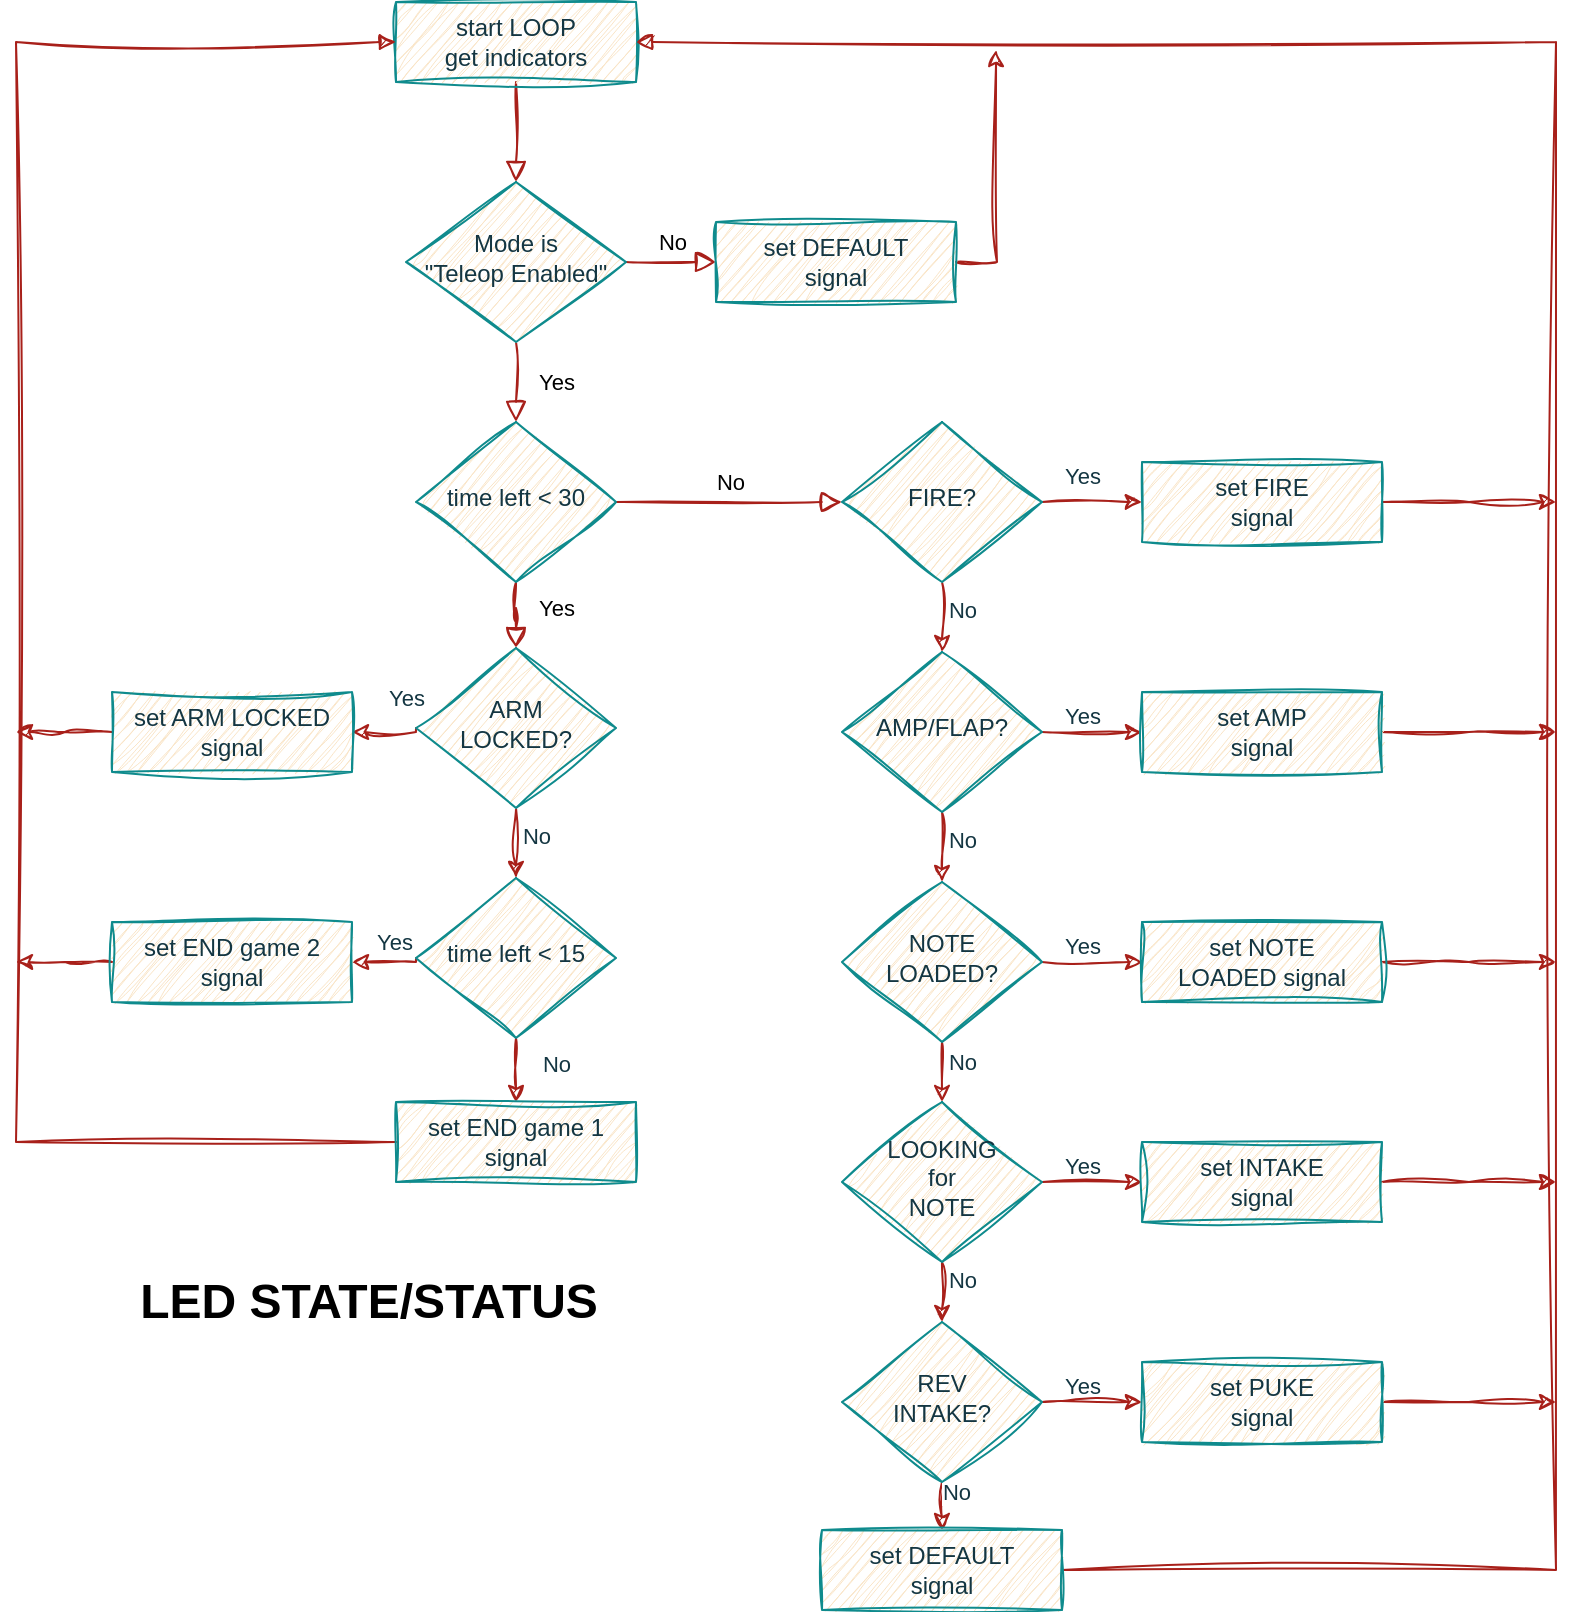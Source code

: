 <mxfile version="23.1.5" type="device">
  <diagram id="C5RBs43oDa-KdzZeNtuy" name="Page-1">
    <mxGraphModel dx="1434" dy="836" grid="1" gridSize="10" guides="1" tooltips="1" connect="1" arrows="1" fold="1" page="1" pageScale="1" pageWidth="1100" pageHeight="850" math="0" shadow="0">
      <root>
        <mxCell id="WIyWlLk6GJQsqaUBKTNV-0" />
        <mxCell id="WIyWlLk6GJQsqaUBKTNV-1" parent="WIyWlLk6GJQsqaUBKTNV-0" />
        <mxCell id="WIyWlLk6GJQsqaUBKTNV-2" value="" style="rounded=0;html=1;jettySize=auto;orthogonalLoop=1;fontSize=11;endArrow=block;endFill=0;endSize=8;strokeWidth=1;shadow=0;labelBackgroundColor=none;edgeStyle=orthogonalEdgeStyle;strokeColor=#A8201A;fontColor=default;sketch=1;curveFitting=1;jiggle=2;" parent="WIyWlLk6GJQsqaUBKTNV-1" source="WIyWlLk6GJQsqaUBKTNV-3" target="WIyWlLk6GJQsqaUBKTNV-6" edge="1">
          <mxGeometry relative="1" as="geometry" />
        </mxCell>
        <mxCell id="WIyWlLk6GJQsqaUBKTNV-3" value="start LOOP&lt;br&gt;get indicators" style="rounded=0;whiteSpace=wrap;html=1;fontSize=12;glass=0;strokeWidth=1;shadow=0;labelBackgroundColor=none;fillColor=#FAE5C7;strokeColor=#0F8B8D;fontColor=#143642;sketch=1;curveFitting=1;jiggle=2;" parent="WIyWlLk6GJQsqaUBKTNV-1" vertex="1">
          <mxGeometry x="240" y="16" width="120" height="40" as="geometry" />
        </mxCell>
        <mxCell id="WIyWlLk6GJQsqaUBKTNV-4" value="Yes" style="rounded=0;html=1;jettySize=auto;orthogonalLoop=1;fontSize=11;endArrow=block;endFill=0;endSize=8;strokeWidth=1;shadow=0;labelBackgroundColor=none;edgeStyle=orthogonalEdgeStyle;strokeColor=#A8201A;fontColor=default;sketch=1;curveFitting=1;jiggle=2;" parent="WIyWlLk6GJQsqaUBKTNV-1" source="WIyWlLk6GJQsqaUBKTNV-6" target="WIyWlLk6GJQsqaUBKTNV-10" edge="1">
          <mxGeometry y="20" relative="1" as="geometry">
            <mxPoint as="offset" />
          </mxGeometry>
        </mxCell>
        <mxCell id="WIyWlLk6GJQsqaUBKTNV-5" value="No" style="edgeStyle=orthogonalEdgeStyle;rounded=0;html=1;jettySize=auto;orthogonalLoop=1;fontSize=11;endArrow=block;endFill=0;endSize=8;strokeWidth=1;shadow=0;labelBackgroundColor=none;strokeColor=#A8201A;fontColor=default;sketch=1;curveFitting=1;jiggle=2;" parent="WIyWlLk6GJQsqaUBKTNV-1" source="WIyWlLk6GJQsqaUBKTNV-6" target="WIyWlLk6GJQsqaUBKTNV-7" edge="1">
          <mxGeometry y="10" relative="1" as="geometry">
            <mxPoint as="offset" />
          </mxGeometry>
        </mxCell>
        <mxCell id="WIyWlLk6GJQsqaUBKTNV-6" value="Mode is&lt;br&gt;&quot;Teleop Enabled&quot;" style="rhombus;whiteSpace=wrap;html=1;shadow=0;fontFamily=Helvetica;fontSize=12;align=center;strokeWidth=1;spacing=6;spacingTop=-4;labelBackgroundColor=none;fillColor=#FAE5C7;strokeColor=#0F8B8D;fontColor=#143642;rounded=0;sketch=1;curveFitting=1;jiggle=2;" parent="WIyWlLk6GJQsqaUBKTNV-1" vertex="1">
          <mxGeometry x="245" y="106" width="110" height="80" as="geometry" />
        </mxCell>
        <mxCell id="9Z8pY0WLHdRSvMHE5rZ--58" style="edgeStyle=orthogonalEdgeStyle;hachureGap=4;orthogonalLoop=1;jettySize=auto;html=1;exitX=1;exitY=0.5;exitDx=0;exitDy=0;strokeColor=#A8201A;fontColor=#143642;fillColor=#FAE5C7;sketch=1;curveFitting=1;jiggle=2;rounded=0;" edge="1" parent="WIyWlLk6GJQsqaUBKTNV-1" source="WIyWlLk6GJQsqaUBKTNV-7">
          <mxGeometry relative="1" as="geometry">
            <mxPoint x="540" y="40" as="targetPoint" />
          </mxGeometry>
        </mxCell>
        <mxCell id="WIyWlLk6GJQsqaUBKTNV-7" value="set DEFAULT&lt;br style=&quot;border-color: var(--border-color);&quot;&gt;signal" style="rounded=0;whiteSpace=wrap;html=1;fontSize=12;glass=0;strokeWidth=1;shadow=0;labelBackgroundColor=none;fillColor=#FAE5C7;strokeColor=#0F8B8D;fontColor=#143642;sketch=1;curveFitting=1;jiggle=2;" parent="WIyWlLk6GJQsqaUBKTNV-1" vertex="1">
          <mxGeometry x="400" y="126" width="120" height="40" as="geometry" />
        </mxCell>
        <mxCell id="WIyWlLk6GJQsqaUBKTNV-8" value="Yes" style="rounded=0;html=1;jettySize=auto;orthogonalLoop=1;fontSize=11;endArrow=block;endFill=0;endSize=8;strokeWidth=1;shadow=0;labelBackgroundColor=none;edgeStyle=orthogonalEdgeStyle;entryX=0.5;entryY=0;entryDx=0;entryDy=0;strokeColor=#A8201A;fontColor=default;sketch=1;curveFitting=1;jiggle=2;" parent="WIyWlLk6GJQsqaUBKTNV-1" source="WIyWlLk6GJQsqaUBKTNV-10" target="9Z8pY0WLHdRSvMHE5rZ--0" edge="1">
          <mxGeometry x="0.149" y="20" relative="1" as="geometry">
            <mxPoint as="offset" />
            <mxPoint x="300" y="366" as="targetPoint" />
          </mxGeometry>
        </mxCell>
        <mxCell id="WIyWlLk6GJQsqaUBKTNV-9" value="No" style="edgeStyle=orthogonalEdgeStyle;rounded=0;html=1;jettySize=auto;orthogonalLoop=1;fontSize=11;endArrow=block;endFill=0;endSize=8;strokeWidth=1;shadow=0;labelBackgroundColor=none;strokeColor=#A8201A;fontColor=default;entryX=0;entryY=0.5;entryDx=0;entryDy=0;sketch=1;curveFitting=1;jiggle=2;" parent="WIyWlLk6GJQsqaUBKTNV-1" source="WIyWlLk6GJQsqaUBKTNV-10" target="9Z8pY0WLHdRSvMHE5rZ--17" edge="1">
          <mxGeometry y="10" relative="1" as="geometry">
            <mxPoint as="offset" />
            <mxPoint x="400" y="266" as="targetPoint" />
          </mxGeometry>
        </mxCell>
        <mxCell id="WIyWlLk6GJQsqaUBKTNV-10" value="time left &amp;lt; 30" style="rhombus;whiteSpace=wrap;html=1;shadow=0;fontFamily=Helvetica;fontSize=12;align=center;strokeWidth=1;spacing=6;spacingTop=-4;labelBackgroundColor=none;fillColor=#FAE5C7;strokeColor=#0F8B8D;fontColor=#143642;rounded=0;sketch=1;curveFitting=1;jiggle=2;" parent="WIyWlLk6GJQsqaUBKTNV-1" vertex="1">
          <mxGeometry x="250" y="226" width="100" height="80" as="geometry" />
        </mxCell>
        <mxCell id="9Z8pY0WLHdRSvMHE5rZ--2" style="edgeStyle=orthogonalEdgeStyle;rounded=0;orthogonalLoop=1;jettySize=auto;html=1;exitX=0.5;exitY=1;exitDx=0;exitDy=0;entryX=0.5;entryY=0;entryDx=0;entryDy=0;labelBackgroundColor=none;strokeColor=#A8201A;fontColor=default;sketch=1;curveFitting=1;jiggle=2;" edge="1" parent="WIyWlLk6GJQsqaUBKTNV-1" source="9Z8pY0WLHdRSvMHE5rZ--0" target="9Z8pY0WLHdRSvMHE5rZ--1">
          <mxGeometry relative="1" as="geometry" />
        </mxCell>
        <mxCell id="9Z8pY0WLHdRSvMHE5rZ--3" value="No" style="edgeLabel;html=1;align=center;verticalAlign=middle;resizable=0;points=[];labelBackgroundColor=none;fontColor=#143642;rounded=0;sketch=1;curveFitting=1;jiggle=2;" vertex="1" connectable="0" parent="9Z8pY0WLHdRSvMHE5rZ--2">
          <mxGeometry x="-0.2" y="2" relative="1" as="geometry">
            <mxPoint x="8" as="offset" />
          </mxGeometry>
        </mxCell>
        <mxCell id="9Z8pY0WLHdRSvMHE5rZ--5" style="edgeStyle=orthogonalEdgeStyle;rounded=0;orthogonalLoop=1;jettySize=auto;html=1;exitX=0;exitY=0.5;exitDx=0;exitDy=0;entryX=1;entryY=0.5;entryDx=0;entryDy=0;labelBackgroundColor=none;strokeColor=#A8201A;fontColor=default;sketch=1;curveFitting=1;jiggle=2;" edge="1" parent="WIyWlLk6GJQsqaUBKTNV-1" source="9Z8pY0WLHdRSvMHE5rZ--0" target="9Z8pY0WLHdRSvMHE5rZ--4">
          <mxGeometry relative="1" as="geometry">
            <Array as="points">
              <mxPoint x="250" y="381" />
            </Array>
          </mxGeometry>
        </mxCell>
        <mxCell id="9Z8pY0WLHdRSvMHE5rZ--6" value="Yes" style="edgeLabel;html=1;align=center;verticalAlign=middle;resizable=0;points=[];labelBackgroundColor=none;fontColor=#143642;rounded=0;sketch=1;curveFitting=1;jiggle=2;" vertex="1" connectable="0" parent="9Z8pY0WLHdRSvMHE5rZ--5">
          <mxGeometry x="-0.36" y="-2" relative="1" as="geometry">
            <mxPoint x="4" y="-15" as="offset" />
          </mxGeometry>
        </mxCell>
        <mxCell id="9Z8pY0WLHdRSvMHE5rZ--0" value="ARM&lt;br&gt;LOCKED?" style="rhombus;whiteSpace=wrap;html=1;shadow=0;fontFamily=Helvetica;fontSize=12;align=center;strokeWidth=1;spacing=6;spacingTop=-4;labelBackgroundColor=none;fillColor=#FAE5C7;strokeColor=#0F8B8D;fontColor=#143642;rounded=0;sketch=1;curveFitting=1;jiggle=2;" vertex="1" parent="WIyWlLk6GJQsqaUBKTNV-1">
          <mxGeometry x="250" y="339" width="100" height="80" as="geometry" />
        </mxCell>
        <mxCell id="9Z8pY0WLHdRSvMHE5rZ--8" style="edgeStyle=orthogonalEdgeStyle;rounded=0;orthogonalLoop=1;jettySize=auto;html=1;exitX=0;exitY=0.5;exitDx=0;exitDy=0;entryX=1;entryY=0.5;entryDx=0;entryDy=0;labelBackgroundColor=none;strokeColor=#A8201A;fontColor=default;sketch=1;curveFitting=1;jiggle=2;" edge="1" parent="WIyWlLk6GJQsqaUBKTNV-1" source="9Z8pY0WLHdRSvMHE5rZ--1" target="9Z8pY0WLHdRSvMHE5rZ--7">
          <mxGeometry relative="1" as="geometry">
            <Array as="points">
              <mxPoint x="250" y="496" />
            </Array>
          </mxGeometry>
        </mxCell>
        <mxCell id="9Z8pY0WLHdRSvMHE5rZ--12" value="Yes" style="edgeLabel;html=1;align=center;verticalAlign=middle;resizable=0;points=[];labelBackgroundColor=none;fontColor=#143642;rounded=0;sketch=1;curveFitting=1;jiggle=2;" vertex="1" connectable="0" parent="9Z8pY0WLHdRSvMHE5rZ--8">
          <mxGeometry x="-0.2" y="-1" relative="1" as="geometry">
            <mxPoint y="-9" as="offset" />
          </mxGeometry>
        </mxCell>
        <mxCell id="9Z8pY0WLHdRSvMHE5rZ--10" style="edgeStyle=orthogonalEdgeStyle;rounded=0;orthogonalLoop=1;jettySize=auto;html=1;exitX=0.5;exitY=1;exitDx=0;exitDy=0;entryX=0.5;entryY=0;entryDx=0;entryDy=0;labelBackgroundColor=none;strokeColor=#A8201A;fontColor=default;sketch=1;curveFitting=1;jiggle=2;" edge="1" parent="WIyWlLk6GJQsqaUBKTNV-1" source="9Z8pY0WLHdRSvMHE5rZ--1" target="9Z8pY0WLHdRSvMHE5rZ--9">
          <mxGeometry relative="1" as="geometry" />
        </mxCell>
        <mxCell id="9Z8pY0WLHdRSvMHE5rZ--11" value="No" style="edgeLabel;html=1;align=center;verticalAlign=middle;resizable=0;points=[];labelBackgroundColor=none;fontColor=#143642;rounded=0;sketch=1;curveFitting=1;jiggle=2;" vertex="1" connectable="0" parent="9Z8pY0WLHdRSvMHE5rZ--10">
          <mxGeometry x="-0.188" relative="1" as="geometry">
            <mxPoint x="20" as="offset" />
          </mxGeometry>
        </mxCell>
        <mxCell id="9Z8pY0WLHdRSvMHE5rZ--1" value="time left &amp;lt; 15" style="rhombus;whiteSpace=wrap;html=1;shadow=0;fontFamily=Helvetica;fontSize=12;align=center;strokeWidth=1;spacing=6;spacingTop=-4;labelBackgroundColor=none;fillColor=#FAE5C7;strokeColor=#0F8B8D;fontColor=#143642;rounded=0;sketch=1;curveFitting=1;jiggle=2;" vertex="1" parent="WIyWlLk6GJQsqaUBKTNV-1">
          <mxGeometry x="250" y="454" width="100" height="80" as="geometry" />
        </mxCell>
        <mxCell id="9Z8pY0WLHdRSvMHE5rZ--44" style="edgeStyle=orthogonalEdgeStyle;hachureGap=4;orthogonalLoop=1;jettySize=auto;html=1;exitX=0;exitY=0.5;exitDx=0;exitDy=0;strokeColor=#A8201A;fontColor=#143642;fillColor=#FAE5C7;sketch=1;curveFitting=1;jiggle=2;rounded=0;" edge="1" parent="WIyWlLk6GJQsqaUBKTNV-1" source="9Z8pY0WLHdRSvMHE5rZ--4">
          <mxGeometry relative="1" as="geometry">
            <mxPoint x="50" y="381" as="targetPoint" />
          </mxGeometry>
        </mxCell>
        <mxCell id="9Z8pY0WLHdRSvMHE5rZ--4" value="set ARM LOCKED&lt;br&gt;signal" style="rounded=0;whiteSpace=wrap;html=1;fontSize=12;glass=0;strokeWidth=1;shadow=0;labelBackgroundColor=none;fillColor=#FAE5C7;strokeColor=#0F8B8D;fontColor=#143642;sketch=1;curveFitting=1;jiggle=2;" vertex="1" parent="WIyWlLk6GJQsqaUBKTNV-1">
          <mxGeometry x="98" y="361" width="120" height="40" as="geometry" />
        </mxCell>
        <mxCell id="9Z8pY0WLHdRSvMHE5rZ--45" style="edgeStyle=orthogonalEdgeStyle;hachureGap=4;orthogonalLoop=1;jettySize=auto;html=1;exitX=0;exitY=0.5;exitDx=0;exitDy=0;strokeColor=#A8201A;fontColor=#143642;fillColor=#FAE5C7;sketch=1;curveFitting=1;jiggle=2;rounded=0;" edge="1" parent="WIyWlLk6GJQsqaUBKTNV-1" source="9Z8pY0WLHdRSvMHE5rZ--7">
          <mxGeometry relative="1" as="geometry">
            <mxPoint x="50" y="496" as="targetPoint" />
          </mxGeometry>
        </mxCell>
        <mxCell id="9Z8pY0WLHdRSvMHE5rZ--7" value="set END game 2&lt;br&gt;signal" style="rounded=0;whiteSpace=wrap;html=1;fontSize=12;glass=0;strokeWidth=1;shadow=0;labelBackgroundColor=none;fillColor=#FAE5C7;strokeColor=#0F8B8D;fontColor=#143642;sketch=1;curveFitting=1;jiggle=2;" vertex="1" parent="WIyWlLk6GJQsqaUBKTNV-1">
          <mxGeometry x="98" y="476" width="120" height="40" as="geometry" />
        </mxCell>
        <mxCell id="9Z8pY0WLHdRSvMHE5rZ--43" style="edgeStyle=orthogonalEdgeStyle;hachureGap=4;orthogonalLoop=1;jettySize=auto;html=1;exitX=0;exitY=0.5;exitDx=0;exitDy=0;entryX=0;entryY=0.5;entryDx=0;entryDy=0;strokeColor=#A8201A;fontColor=#143642;fillColor=#FAE5C7;sketch=1;curveFitting=1;jiggle=2;rounded=0;endArrow=block;endFill=1;" edge="1" parent="WIyWlLk6GJQsqaUBKTNV-1" source="9Z8pY0WLHdRSvMHE5rZ--9" target="WIyWlLk6GJQsqaUBKTNV-3">
          <mxGeometry relative="1" as="geometry">
            <Array as="points">
              <mxPoint x="50" y="586" />
              <mxPoint x="50" y="36" />
            </Array>
          </mxGeometry>
        </mxCell>
        <mxCell id="9Z8pY0WLHdRSvMHE5rZ--9" value="set END game 1&lt;br&gt;signal" style="rounded=0;whiteSpace=wrap;html=1;fontSize=12;glass=0;strokeWidth=1;shadow=0;labelBackgroundColor=none;fillColor=#FAE5C7;strokeColor=#0F8B8D;fontColor=#143642;sketch=1;curveFitting=1;jiggle=2;" vertex="1" parent="WIyWlLk6GJQsqaUBKTNV-1">
          <mxGeometry x="240" y="566" width="120" height="40" as="geometry" />
        </mxCell>
        <mxCell id="9Z8pY0WLHdRSvMHE5rZ--13" style="edgeStyle=orthogonalEdgeStyle;rounded=0;orthogonalLoop=1;jettySize=auto;html=1;exitX=0.5;exitY=1;exitDx=0;exitDy=0;entryX=0.5;entryY=0;entryDx=0;entryDy=0;labelBackgroundColor=none;strokeColor=#A8201A;fontColor=default;sketch=1;curveFitting=1;jiggle=2;" edge="1" parent="WIyWlLk6GJQsqaUBKTNV-1" source="9Z8pY0WLHdRSvMHE5rZ--17" target="9Z8pY0WLHdRSvMHE5rZ--22">
          <mxGeometry relative="1" as="geometry" />
        </mxCell>
        <mxCell id="9Z8pY0WLHdRSvMHE5rZ--14" value="No" style="edgeLabel;html=1;align=center;verticalAlign=middle;resizable=0;points=[];labelBackgroundColor=none;fontColor=#143642;rounded=0;sketch=1;curveFitting=1;jiggle=2;" vertex="1" connectable="0" parent="9Z8pY0WLHdRSvMHE5rZ--13">
          <mxGeometry x="-0.2" y="2" relative="1" as="geometry">
            <mxPoint x="8" as="offset" />
          </mxGeometry>
        </mxCell>
        <mxCell id="9Z8pY0WLHdRSvMHE5rZ--15" style="edgeStyle=orthogonalEdgeStyle;rounded=0;orthogonalLoop=1;jettySize=auto;html=1;exitX=1;exitY=0.5;exitDx=0;exitDy=0;entryX=0;entryY=0.5;entryDx=0;entryDy=0;labelBackgroundColor=none;strokeColor=#A8201A;fontColor=default;sketch=1;curveFitting=1;jiggle=2;" edge="1" parent="WIyWlLk6GJQsqaUBKTNV-1" source="9Z8pY0WLHdRSvMHE5rZ--17" target="9Z8pY0WLHdRSvMHE5rZ--23">
          <mxGeometry relative="1" as="geometry" />
        </mxCell>
        <mxCell id="9Z8pY0WLHdRSvMHE5rZ--16" value="Yes" style="edgeLabel;html=1;align=center;verticalAlign=middle;resizable=0;points=[];labelBackgroundColor=none;fontColor=#143642;rounded=0;sketch=1;curveFitting=1;jiggle=2;" vertex="1" connectable="0" parent="9Z8pY0WLHdRSvMHE5rZ--15">
          <mxGeometry x="-0.36" y="-2" relative="1" as="geometry">
            <mxPoint x="4" y="-15" as="offset" />
          </mxGeometry>
        </mxCell>
        <mxCell id="9Z8pY0WLHdRSvMHE5rZ--17" value="FIRE?" style="rhombus;whiteSpace=wrap;html=1;shadow=0;fontFamily=Helvetica;fontSize=12;align=center;strokeWidth=1;spacing=6;spacingTop=-4;labelBackgroundColor=none;fillColor=#FAE5C7;strokeColor=#0F8B8D;fontColor=#143642;rounded=0;sketch=1;curveFitting=1;jiggle=2;" vertex="1" parent="WIyWlLk6GJQsqaUBKTNV-1">
          <mxGeometry x="463" y="226" width="100" height="80" as="geometry" />
        </mxCell>
        <mxCell id="9Z8pY0WLHdRSvMHE5rZ--18" style="edgeStyle=orthogonalEdgeStyle;rounded=0;orthogonalLoop=1;jettySize=auto;html=1;exitX=1;exitY=0.5;exitDx=0;exitDy=0;entryX=0;entryY=0.5;entryDx=0;entryDy=0;labelBackgroundColor=none;strokeColor=#A8201A;fontColor=default;sketch=1;curveFitting=1;jiggle=2;" edge="1" parent="WIyWlLk6GJQsqaUBKTNV-1" source="9Z8pY0WLHdRSvMHE5rZ--22" target="9Z8pY0WLHdRSvMHE5rZ--24">
          <mxGeometry relative="1" as="geometry" />
        </mxCell>
        <mxCell id="9Z8pY0WLHdRSvMHE5rZ--19" value="Yes" style="edgeLabel;html=1;align=center;verticalAlign=middle;resizable=0;points=[];labelBackgroundColor=none;fontColor=#143642;rounded=0;sketch=1;curveFitting=1;jiggle=2;" vertex="1" connectable="0" parent="9Z8pY0WLHdRSvMHE5rZ--18">
          <mxGeometry x="-0.2" y="-1" relative="1" as="geometry">
            <mxPoint y="-9" as="offset" />
          </mxGeometry>
        </mxCell>
        <mxCell id="9Z8pY0WLHdRSvMHE5rZ--20" style="edgeStyle=orthogonalEdgeStyle;rounded=0;orthogonalLoop=1;jettySize=auto;html=1;exitX=0.5;exitY=1;exitDx=0;exitDy=0;labelBackgroundColor=none;strokeColor=#A8201A;fontColor=default;entryX=0.5;entryY=0;entryDx=0;entryDy=0;sketch=1;curveFitting=1;jiggle=2;" edge="1" parent="WIyWlLk6GJQsqaUBKTNV-1" source="9Z8pY0WLHdRSvMHE5rZ--22" target="9Z8pY0WLHdRSvMHE5rZ--29">
          <mxGeometry relative="1" as="geometry">
            <mxPoint x="473" y="466" as="targetPoint" />
          </mxGeometry>
        </mxCell>
        <mxCell id="9Z8pY0WLHdRSvMHE5rZ--21" value="No" style="edgeLabel;html=1;align=center;verticalAlign=middle;resizable=0;points=[];labelBackgroundColor=none;fontColor=#143642;rounded=0;sketch=1;curveFitting=1;jiggle=2;" vertex="1" connectable="0" parent="9Z8pY0WLHdRSvMHE5rZ--20">
          <mxGeometry x="-0.188" relative="1" as="geometry">
            <mxPoint x="10" as="offset" />
          </mxGeometry>
        </mxCell>
        <mxCell id="9Z8pY0WLHdRSvMHE5rZ--22" value="AMP/FLAP?" style="rhombus;whiteSpace=wrap;html=1;shadow=0;fontFamily=Helvetica;fontSize=12;align=center;strokeWidth=1;spacing=6;spacingTop=-4;labelBackgroundColor=none;fillColor=#FAE5C7;strokeColor=#0F8B8D;fontColor=#143642;rounded=0;sketch=1;curveFitting=1;jiggle=2;" vertex="1" parent="WIyWlLk6GJQsqaUBKTNV-1">
          <mxGeometry x="463" y="341" width="100" height="80" as="geometry" />
        </mxCell>
        <mxCell id="9Z8pY0WLHdRSvMHE5rZ--54" style="edgeStyle=orthogonalEdgeStyle;hachureGap=4;orthogonalLoop=1;jettySize=auto;html=1;exitX=1;exitY=0.5;exitDx=0;exitDy=0;strokeColor=#A8201A;fontColor=#143642;fillColor=#FAE5C7;sketch=1;curveFitting=1;jiggle=2;rounded=0;" edge="1" parent="WIyWlLk6GJQsqaUBKTNV-1" source="9Z8pY0WLHdRSvMHE5rZ--23">
          <mxGeometry relative="1" as="geometry">
            <mxPoint x="820" y="266" as="targetPoint" />
          </mxGeometry>
        </mxCell>
        <mxCell id="9Z8pY0WLHdRSvMHE5rZ--23" value="set FIRE&lt;br&gt;signal" style="rounded=0;whiteSpace=wrap;html=1;fontSize=12;glass=0;strokeWidth=1;shadow=0;labelBackgroundColor=none;fillColor=#FAE5C7;strokeColor=#0F8B8D;fontColor=#143642;sketch=1;curveFitting=1;jiggle=2;" vertex="1" parent="WIyWlLk6GJQsqaUBKTNV-1">
          <mxGeometry x="613" y="246" width="120" height="40" as="geometry" />
        </mxCell>
        <mxCell id="9Z8pY0WLHdRSvMHE5rZ--53" style="edgeStyle=orthogonalEdgeStyle;hachureGap=4;orthogonalLoop=1;jettySize=auto;html=1;exitX=1;exitY=0.5;exitDx=0;exitDy=0;strokeColor=#A8201A;fontColor=#143642;fillColor=#FAE5C7;sketch=1;curveFitting=1;jiggle=2;rounded=0;" edge="1" parent="WIyWlLk6GJQsqaUBKTNV-1" source="9Z8pY0WLHdRSvMHE5rZ--24">
          <mxGeometry relative="1" as="geometry">
            <mxPoint x="820" y="381" as="targetPoint" />
          </mxGeometry>
        </mxCell>
        <mxCell id="9Z8pY0WLHdRSvMHE5rZ--24" value="set AMP&lt;br&gt;signal" style="rounded=0;whiteSpace=wrap;html=1;fontSize=12;glass=0;strokeWidth=1;shadow=0;labelBackgroundColor=none;fillColor=#FAE5C7;strokeColor=#0F8B8D;fontColor=#143642;sketch=1;curveFitting=1;jiggle=2;" vertex="1" parent="WIyWlLk6GJQsqaUBKTNV-1">
          <mxGeometry x="613" y="361" width="120" height="40" as="geometry" />
        </mxCell>
        <mxCell id="9Z8pY0WLHdRSvMHE5rZ--27" style="edgeStyle=orthogonalEdgeStyle;rounded=0;orthogonalLoop=1;jettySize=auto;html=1;exitX=1;exitY=0.5;exitDx=0;exitDy=0;entryX=0;entryY=0.5;entryDx=0;entryDy=0;labelBackgroundColor=none;strokeColor=#A8201A;fontColor=default;sketch=1;curveFitting=1;jiggle=2;" edge="1" parent="WIyWlLk6GJQsqaUBKTNV-1" source="9Z8pY0WLHdRSvMHE5rZ--29" target="9Z8pY0WLHdRSvMHE5rZ--30">
          <mxGeometry relative="1" as="geometry" />
        </mxCell>
        <mxCell id="9Z8pY0WLHdRSvMHE5rZ--28" value="Yes" style="edgeLabel;html=1;align=center;verticalAlign=middle;resizable=0;points=[];labelBackgroundColor=none;fontColor=#143642;rounded=0;sketch=1;curveFitting=1;jiggle=2;" vertex="1" connectable="0" parent="9Z8pY0WLHdRSvMHE5rZ--27">
          <mxGeometry x="-0.2" y="-1" relative="1" as="geometry">
            <mxPoint y="-9" as="offset" />
          </mxGeometry>
        </mxCell>
        <mxCell id="9Z8pY0WLHdRSvMHE5rZ--35" style="edgeStyle=orthogonalEdgeStyle;hachureGap=4;orthogonalLoop=1;jettySize=auto;html=1;exitX=0.5;exitY=1;exitDx=0;exitDy=0;entryX=0.5;entryY=0;entryDx=0;entryDy=0;strokeColor=#A8201A;fontColor=#143642;fillColor=#FAE5C7;sketch=1;curveFitting=1;jiggle=2;rounded=0;" edge="1" parent="WIyWlLk6GJQsqaUBKTNV-1" source="9Z8pY0WLHdRSvMHE5rZ--29" target="9Z8pY0WLHdRSvMHE5rZ--33">
          <mxGeometry relative="1" as="geometry" />
        </mxCell>
        <mxCell id="9Z8pY0WLHdRSvMHE5rZ--36" value="No" style="edgeLabel;html=1;align=center;verticalAlign=middle;resizable=0;points=[];hachureGap=4;strokeColor=#0F8B8D;fontColor=#143642;fillColor=#FAE5C7;rounded=0;sketch=1;curveFitting=1;jiggle=2;" vertex="1" connectable="0" parent="9Z8pY0WLHdRSvMHE5rZ--35">
          <mxGeometry x="-0.067" relative="1" as="geometry">
            <mxPoint x="10" y="-4" as="offset" />
          </mxGeometry>
        </mxCell>
        <mxCell id="9Z8pY0WLHdRSvMHE5rZ--29" value="NOTE&lt;br&gt;LOADED?" style="rhombus;whiteSpace=wrap;html=1;shadow=0;fontFamily=Helvetica;fontSize=12;align=center;strokeWidth=1;spacing=6;spacingTop=-4;labelBackgroundColor=none;fillColor=#FAE5C7;strokeColor=#0F8B8D;fontColor=#143642;rounded=0;sketch=1;curveFitting=1;jiggle=2;" vertex="1" parent="WIyWlLk6GJQsqaUBKTNV-1">
          <mxGeometry x="463" y="456" width="100" height="80" as="geometry" />
        </mxCell>
        <mxCell id="9Z8pY0WLHdRSvMHE5rZ--52" style="edgeStyle=orthogonalEdgeStyle;hachureGap=4;orthogonalLoop=1;jettySize=auto;html=1;exitX=1;exitY=0.5;exitDx=0;exitDy=0;strokeColor=#A8201A;fontColor=#143642;fillColor=#FAE5C7;sketch=1;curveFitting=1;jiggle=2;rounded=0;" edge="1" parent="WIyWlLk6GJQsqaUBKTNV-1" source="9Z8pY0WLHdRSvMHE5rZ--30">
          <mxGeometry relative="1" as="geometry">
            <mxPoint x="820" y="496" as="targetPoint" />
          </mxGeometry>
        </mxCell>
        <mxCell id="9Z8pY0WLHdRSvMHE5rZ--30" value="set NOTE&lt;br&gt;LOADED signal" style="rounded=0;whiteSpace=wrap;html=1;fontSize=12;glass=0;strokeWidth=1;shadow=0;labelBackgroundColor=none;fillColor=#FAE5C7;strokeColor=#0F8B8D;fontColor=#143642;sketch=1;curveFitting=1;jiggle=2;" vertex="1" parent="WIyWlLk6GJQsqaUBKTNV-1">
          <mxGeometry x="613" y="476" width="120" height="40" as="geometry" />
        </mxCell>
        <mxCell id="9Z8pY0WLHdRSvMHE5rZ--31" style="edgeStyle=orthogonalEdgeStyle;rounded=0;orthogonalLoop=1;jettySize=auto;html=1;exitX=1;exitY=0.5;exitDx=0;exitDy=0;entryX=0;entryY=0.5;entryDx=0;entryDy=0;labelBackgroundColor=none;strokeColor=#A8201A;fontColor=default;sketch=1;curveFitting=1;jiggle=2;" edge="1" parent="WIyWlLk6GJQsqaUBKTNV-1" source="9Z8pY0WLHdRSvMHE5rZ--33" target="9Z8pY0WLHdRSvMHE5rZ--34">
          <mxGeometry relative="1" as="geometry" />
        </mxCell>
        <mxCell id="9Z8pY0WLHdRSvMHE5rZ--32" value="Yes" style="edgeLabel;html=1;align=center;verticalAlign=middle;resizable=0;points=[];labelBackgroundColor=none;fontColor=#143642;rounded=0;sketch=1;curveFitting=1;jiggle=2;" vertex="1" connectable="0" parent="9Z8pY0WLHdRSvMHE5rZ--31">
          <mxGeometry x="-0.2" y="-1" relative="1" as="geometry">
            <mxPoint y="-9" as="offset" />
          </mxGeometry>
        </mxCell>
        <mxCell id="9Z8pY0WLHdRSvMHE5rZ--41" style="edgeStyle=orthogonalEdgeStyle;hachureGap=4;orthogonalLoop=1;jettySize=auto;html=1;exitX=0.5;exitY=1;exitDx=0;exitDy=0;entryX=0.5;entryY=0;entryDx=0;entryDy=0;strokeColor=#A8201A;fontColor=#143642;fillColor=#FAE5C7;sketch=1;curveFitting=1;jiggle=2;rounded=0;" edge="1" parent="WIyWlLk6GJQsqaUBKTNV-1" source="9Z8pY0WLHdRSvMHE5rZ--33" target="9Z8pY0WLHdRSvMHE5rZ--39">
          <mxGeometry relative="1" as="geometry" />
        </mxCell>
        <mxCell id="9Z8pY0WLHdRSvMHE5rZ--42" value="No" style="edgeLabel;html=1;align=center;verticalAlign=middle;resizable=0;points=[];hachureGap=4;strokeColor=#0F8B8D;fontColor=#143642;fillColor=#FAE5C7;rounded=0;sketch=1;curveFitting=1;jiggle=2;" vertex="1" connectable="0" parent="9Z8pY0WLHdRSvMHE5rZ--41">
          <mxGeometry x="-0.4" y="1" relative="1" as="geometry">
            <mxPoint x="9" as="offset" />
          </mxGeometry>
        </mxCell>
        <mxCell id="9Z8pY0WLHdRSvMHE5rZ--33" value="LOOKING&lt;br&gt;for&lt;br&gt;NOTE" style="rhombus;whiteSpace=wrap;html=1;shadow=0;fontFamily=Helvetica;fontSize=12;align=center;strokeWidth=1;spacing=6;spacingTop=-4;labelBackgroundColor=none;fillColor=#FAE5C7;strokeColor=#0F8B8D;fontColor=#143642;rounded=0;sketch=1;curveFitting=1;jiggle=2;" vertex="1" parent="WIyWlLk6GJQsqaUBKTNV-1">
          <mxGeometry x="463" y="566" width="100" height="80" as="geometry" />
        </mxCell>
        <mxCell id="9Z8pY0WLHdRSvMHE5rZ--51" style="edgeStyle=orthogonalEdgeStyle;hachureGap=4;orthogonalLoop=1;jettySize=auto;html=1;exitX=1;exitY=0.5;exitDx=0;exitDy=0;strokeColor=#A8201A;fontColor=#143642;fillColor=#FAE5C7;sketch=1;curveFitting=1;jiggle=2;rounded=0;" edge="1" parent="WIyWlLk6GJQsqaUBKTNV-1" source="9Z8pY0WLHdRSvMHE5rZ--34">
          <mxGeometry relative="1" as="geometry">
            <mxPoint x="820" y="606" as="targetPoint" />
          </mxGeometry>
        </mxCell>
        <mxCell id="9Z8pY0WLHdRSvMHE5rZ--34" value="set INTAKE&lt;br&gt;signal" style="rounded=0;whiteSpace=wrap;html=1;fontSize=12;glass=0;strokeWidth=1;shadow=0;labelBackgroundColor=none;fillColor=#FAE5C7;strokeColor=#0F8B8D;fontColor=#143642;sketch=1;curveFitting=1;jiggle=2;" vertex="1" parent="WIyWlLk6GJQsqaUBKTNV-1">
          <mxGeometry x="613" y="586" width="120" height="40" as="geometry" />
        </mxCell>
        <mxCell id="9Z8pY0WLHdRSvMHE5rZ--37" style="edgeStyle=orthogonalEdgeStyle;rounded=0;orthogonalLoop=1;jettySize=auto;html=1;exitX=1;exitY=0.5;exitDx=0;exitDy=0;entryX=0;entryY=0.5;entryDx=0;entryDy=0;labelBackgroundColor=none;strokeColor=#A8201A;fontColor=default;sketch=1;curveFitting=1;jiggle=2;" edge="1" parent="WIyWlLk6GJQsqaUBKTNV-1" source="9Z8pY0WLHdRSvMHE5rZ--39" target="9Z8pY0WLHdRSvMHE5rZ--40">
          <mxGeometry relative="1" as="geometry" />
        </mxCell>
        <mxCell id="9Z8pY0WLHdRSvMHE5rZ--38" value="Yes" style="edgeLabel;html=1;align=center;verticalAlign=middle;resizable=0;points=[];labelBackgroundColor=none;fontColor=#143642;rounded=0;sketch=1;curveFitting=1;jiggle=2;" vertex="1" connectable="0" parent="9Z8pY0WLHdRSvMHE5rZ--37">
          <mxGeometry x="-0.2" y="-1" relative="1" as="geometry">
            <mxPoint y="-9" as="offset" />
          </mxGeometry>
        </mxCell>
        <mxCell id="9Z8pY0WLHdRSvMHE5rZ--47" style="edgeStyle=orthogonalEdgeStyle;hachureGap=4;orthogonalLoop=1;jettySize=auto;html=1;exitX=0.5;exitY=1;exitDx=0;exitDy=0;entryX=0.5;entryY=0;entryDx=0;entryDy=0;strokeColor=#A8201A;fontColor=#143642;fillColor=#FAE5C7;sketch=1;curveFitting=1;jiggle=2;rounded=0;" edge="1" parent="WIyWlLk6GJQsqaUBKTNV-1" source="9Z8pY0WLHdRSvMHE5rZ--39" target="9Z8pY0WLHdRSvMHE5rZ--46">
          <mxGeometry relative="1" as="geometry" />
        </mxCell>
        <mxCell id="9Z8pY0WLHdRSvMHE5rZ--48" value="No" style="edgeLabel;html=1;align=center;verticalAlign=middle;resizable=0;points=[];hachureGap=4;strokeColor=#0F8B8D;fontColor=#143642;fillColor=#FAE5C7;rounded=0;sketch=1;curveFitting=1;jiggle=2;" vertex="1" connectable="0" parent="9Z8pY0WLHdRSvMHE5rZ--47">
          <mxGeometry x="-0.583" y="-2" relative="1" as="geometry">
            <mxPoint x="9" as="offset" />
          </mxGeometry>
        </mxCell>
        <mxCell id="9Z8pY0WLHdRSvMHE5rZ--39" value="REV&lt;br&gt;INTAKE?" style="rhombus;whiteSpace=wrap;html=1;shadow=0;fontFamily=Helvetica;fontSize=12;align=center;strokeWidth=1;spacing=6;spacingTop=-4;labelBackgroundColor=none;fillColor=#FAE5C7;strokeColor=#0F8B8D;fontColor=#143642;rounded=0;sketch=1;curveFitting=1;jiggle=2;" vertex="1" parent="WIyWlLk6GJQsqaUBKTNV-1">
          <mxGeometry x="463" y="676" width="100" height="80" as="geometry" />
        </mxCell>
        <mxCell id="9Z8pY0WLHdRSvMHE5rZ--55" style="edgeStyle=orthogonalEdgeStyle;hachureGap=4;orthogonalLoop=1;jettySize=auto;html=1;exitX=1;exitY=0.5;exitDx=0;exitDy=0;strokeColor=#A8201A;fontColor=#143642;fillColor=#FAE5C7;sketch=1;curveFitting=1;jiggle=2;rounded=0;" edge="1" parent="WIyWlLk6GJQsqaUBKTNV-1" source="9Z8pY0WLHdRSvMHE5rZ--40">
          <mxGeometry relative="1" as="geometry">
            <mxPoint x="820" y="716" as="targetPoint" />
          </mxGeometry>
        </mxCell>
        <mxCell id="9Z8pY0WLHdRSvMHE5rZ--40" value="set PUKE&lt;br&gt;signal" style="rounded=0;whiteSpace=wrap;html=1;fontSize=12;glass=0;strokeWidth=1;shadow=0;labelBackgroundColor=none;fillColor=#FAE5C7;strokeColor=#0F8B8D;fontColor=#143642;sketch=1;curveFitting=1;jiggle=2;" vertex="1" parent="WIyWlLk6GJQsqaUBKTNV-1">
          <mxGeometry x="613" y="696" width="120" height="40" as="geometry" />
        </mxCell>
        <mxCell id="9Z8pY0WLHdRSvMHE5rZ--49" style="edgeStyle=orthogonalEdgeStyle;hachureGap=4;orthogonalLoop=1;jettySize=auto;html=1;exitX=1;exitY=0.5;exitDx=0;exitDy=0;entryX=1;entryY=0.5;entryDx=0;entryDy=0;strokeColor=#A8201A;fontColor=#143642;fillColor=#FAE5C7;sketch=1;curveFitting=1;jiggle=2;rounded=0;strokeWidth=1;jumpSize=7;endArrow=block;endFill=1;" edge="1" parent="WIyWlLk6GJQsqaUBKTNV-1" source="9Z8pY0WLHdRSvMHE5rZ--46" target="WIyWlLk6GJQsqaUBKTNV-3">
          <mxGeometry relative="1" as="geometry">
            <Array as="points">
              <mxPoint x="820" y="800" />
              <mxPoint x="820" y="36" />
            </Array>
          </mxGeometry>
        </mxCell>
        <mxCell id="9Z8pY0WLHdRSvMHE5rZ--46" value="set DEFAULT&lt;br&gt;signal" style="rounded=0;whiteSpace=wrap;html=1;fontSize=12;glass=0;strokeWidth=1;shadow=0;labelBackgroundColor=none;fillColor=#FAE5C7;strokeColor=#0F8B8D;fontColor=#143642;sketch=1;curveFitting=1;jiggle=2;" vertex="1" parent="WIyWlLk6GJQsqaUBKTNV-1">
          <mxGeometry x="453" y="780" width="120" height="40" as="geometry" />
        </mxCell>
        <mxCell id="9Z8pY0WLHdRSvMHE5rZ--59" value="LED STATE/STATUS" style="text;strokeColor=none;fillColor=none;html=1;fontSize=24;fontStyle=1;verticalAlign=middle;align=center;" vertex="1" parent="WIyWlLk6GJQsqaUBKTNV-1">
          <mxGeometry x="80" y="646" width="292" height="40" as="geometry" />
        </mxCell>
      </root>
    </mxGraphModel>
  </diagram>
</mxfile>
